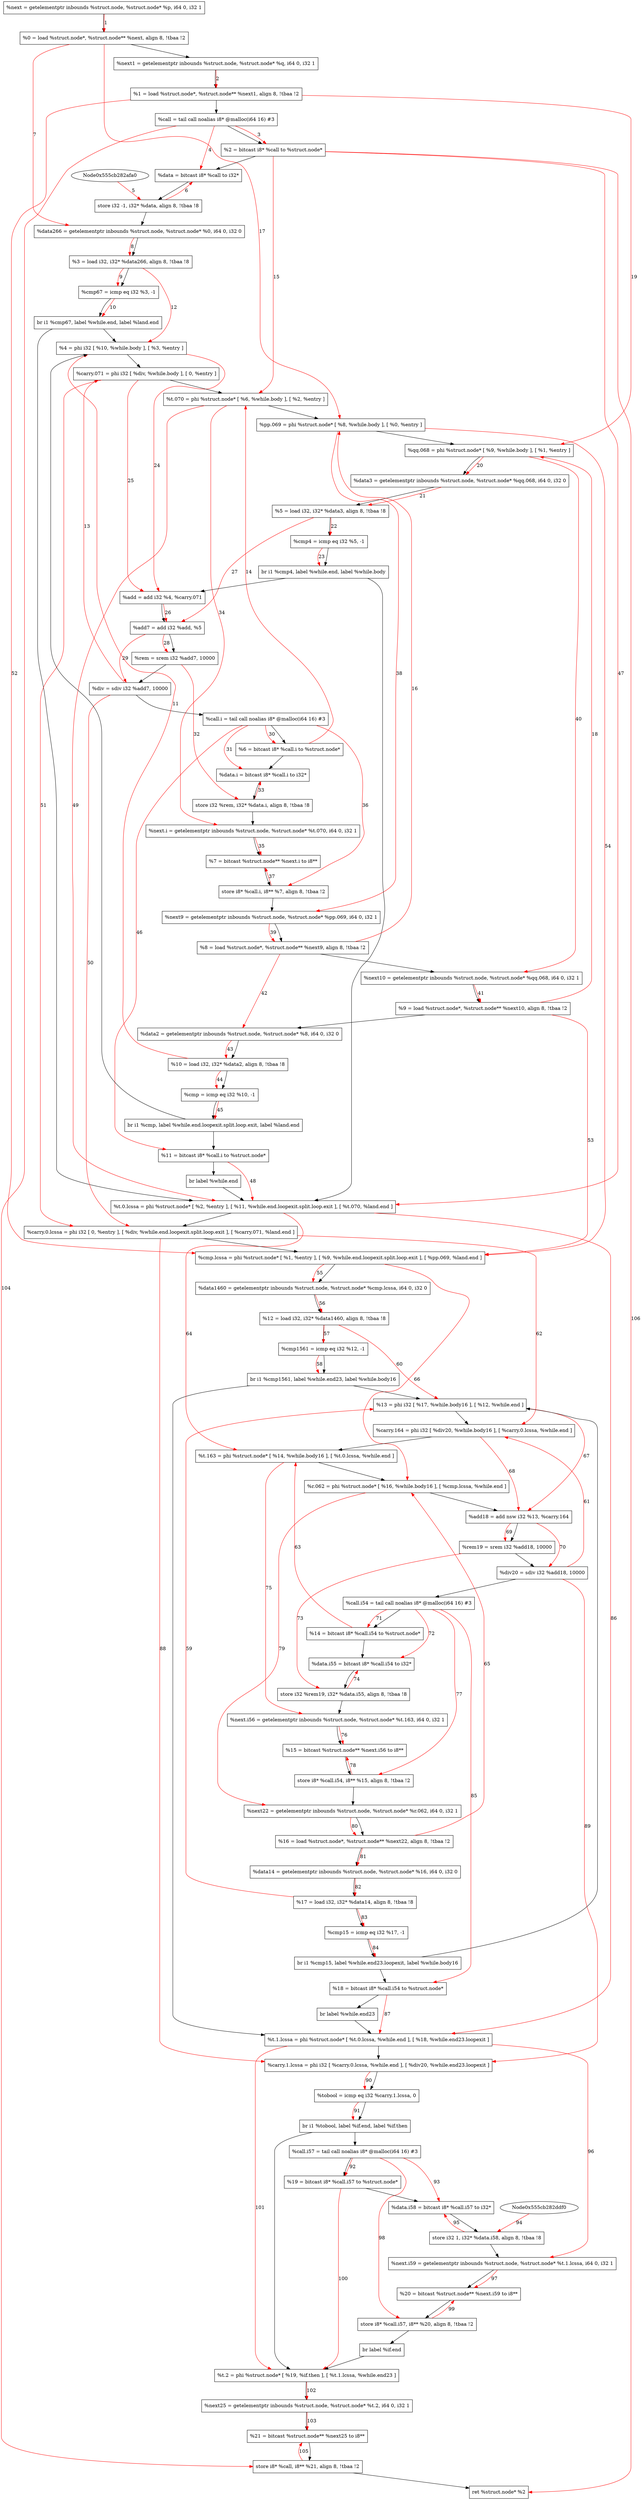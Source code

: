 digraph "CDFG for'addint' function" {
	Node0x555cb2834098[shape=record, label="  %next = getelementptr inbounds %struct.node, %struct.node* %p, i64 0, i32 1"]
	Node0x555cb2831d58[shape=record, label="  %0 = load %struct.node*, %struct.node** %next, align 8, !tbaa !2"]
	Node0x555cb2834158[shape=record, label="  %next1 = getelementptr inbounds %struct.node, %struct.node* %q, i64 0, i32 1"]
	Node0x555cb28341e8[shape=record, label="  %1 = load %struct.node*, %struct.node** %next1, align 8, !tbaa !2"]
	Node0x555cb28342a0[shape=record, label="  %call = tail call noalias i8* @malloc(i64 16) #3"]
	Node0x555cb2834358[shape=record, label="  %2 = bitcast i8* %call to %struct.node*"]
	Node0x555cb28343b8[shape=record, label="  %data = bitcast i8* %call to i32*"]
	Node0x555cb2834430[shape=record, label="  store i32 -1, i32* %data, align 8, !tbaa !8"]
	Node0x555cb28344c8[shape=record, label="  %data266 = getelementptr inbounds %struct.node, %struct.node* %0, i64 0, i32 0"]
	Node0x555cb2834558[shape=record, label="  %3 = load i32, i32* %data266, align 8, !tbaa !8"]
	Node0x555cb28345d0[shape=record, label="  %cmp67 = icmp eq i32 %3, -1"]
	Node0x555cb2832c78[shape=record, label="  br i1 %cmp67, label %while.end, label %land.end"]
	Node0x555cb28348a8[shape=record, label="  %4 = phi i32 [ %10, %while.body ], [ %3, %entry ]"]
	Node0x555cb2834a18[shape=record, label="  %carry.071 = phi i32 [ %div, %while.body ], [ 0, %entry ]"]
	Node0x555cb2833f18[shape=record, label="  %t.070 = phi %struct.node* [ %6, %while.body ], [ %2, %entry ]"]
	Node0x555cb2834d18[shape=record, label="  %pp.069 = phi %struct.node* [ %8, %while.body ], [ %0, %entry ]"]
	Node0x555cb2834e48[shape=record, label="  %qq.068 = phi %struct.node* [ %9, %while.body ], [ %1, %entry ]"]
	Node0x555cb2834f48[shape=record, label="  %data3 = getelementptr inbounds %struct.node, %struct.node* %qq.068, i64 0, i32 0"]
	Node0x555cb2834fd8[shape=record, label="  %5 = load i32, i32* %data3, align 8, !tbaa !8"]
	Node0x555cb2835050[shape=record, label="  %cmp4 = icmp eq i32 %5, -1"]
	Node0x555cb28350f8[shape=record, label="  br i1 %cmp4, label %while.end, label %while.body"]
	Node0x555cb2835170[shape=record, label="  %add = add i32 %4, %carry.071"]
	Node0x555cb2835200[shape=record, label="  %add7 = add i32 %add, %5"]
	Node0x555cb2835290[shape=record, label="  %rem = srem i32 %add7, 10000"]
	Node0x555cb2835320[shape=record, label="  %div = sdiv i32 %add7, 10000"]
	Node0x555cb28353d0[shape=record, label="  %call.i = tail call noalias i8* @malloc(i64 16) #3"]
	Node0x555cb28349c8[shape=record, label="  %6 = bitcast i8* %call.i to %struct.node*"]
	Node0x555cb28347a8[shape=record, label="  %data.i = bitcast i8* %call.i to i32*"]
	Node0x555cb28354c0[shape=record, label="  store i32 %rem, i32* %data.i, align 8, !tbaa !8"]
	Node0x555cb2835558[shape=record, label="  %next.i = getelementptr inbounds %struct.node, %struct.node* %t.070, i64 0, i32 1"]
	Node0x555cb2835908[shape=record, label="  %7 = bitcast %struct.node** %next.i to i8**"]
	Node0x555cb2835980[shape=record, label="  store i8* %call.i, i8** %7, align 8, !tbaa !2"]
	Node0x555cb2835a18[shape=record, label="  %next9 = getelementptr inbounds %struct.node, %struct.node* %pp.069, i64 0, i32 1"]
	Node0x555cb2835aa8[shape=record, label="  %8 = load %struct.node*, %struct.node** %next9, align 8, !tbaa !2"]
	Node0x555cb2835bc8[shape=record, label="  %next10 = getelementptr inbounds %struct.node, %struct.node* %qq.068, i64 0, i32 1"]
	Node0x555cb2835c58[shape=record, label="  %9 = load %struct.node*, %struct.node** %next10, align 8, !tbaa !2"]
	Node0x555cb2835ce8[shape=record, label="  %data2 = getelementptr inbounds %struct.node, %struct.node* %8, i64 0, i32 0"]
	Node0x555cb2835d78[shape=record, label="  %10 = load i32, i32* %data2, align 8, !tbaa !8"]
	Node0x555cb2835df0[shape=record, label="  %cmp = icmp eq i32 %10, -1"]
	Node0x555cb2835ef8[shape=record, label="  br i1 %cmp, label %while.end.loopexit.split.loop.exit, label %land.end"]
	Node0x555cb2835e68[shape=record, label="  %11 = bitcast i8* %call.i to %struct.node*"]
	Node0x555cb2835f58[shape=record, label="  br label %while.end"]
	Node0x555cb2835fa8[shape=record, label="  %t.0.lcssa = phi %struct.node* [ %2, %entry ], [ %11, %while.end.loopexit.split.loop.exit ], [ %t.070, %land.end ]"]
	Node0x555cb2836068[shape=record, label="  %carry.0.lcssa = phi i32 [ 0, %entry ], [ %div, %while.end.loopexit.split.loop.exit ], [ %carry.071, %land.end ]"]
	Node0x555cb2836128[shape=record, label="  %cmp.lcssa = phi %struct.node* [ %1, %entry ], [ %9, %while.end.loopexit.split.loop.exit ], [ %pp.069, %land.end ]"]
	Node0x555cb2836228[shape=record, label="  %data1460 = getelementptr inbounds %struct.node, %struct.node* %cmp.lcssa, i64 0, i32 0"]
	Node0x555cb28346c8[shape=record, label="  %12 = load i32, i32* %data1460, align 8, !tbaa !8"]
	Node0x555cb28362b0[shape=record, label="  %cmp1561 = icmp eq i32 %12, -1"]
	Node0x555cb28364e8[shape=record, label="  br i1 %cmp1561, label %while.end23, label %while.body16"]
	Node0x555cb2836568[shape=record, label="  %13 = phi i32 [ %17, %while.body16 ], [ %12, %while.end ]"]
	Node0x555cb2836658[shape=record, label="  %carry.164 = phi i32 [ %div20, %while.body16 ], [ %carry.0.lcssa, %while.end ]"]
	Node0x555cb2836758[shape=record, label="  %t.163 = phi %struct.node* [ %14, %while.body16 ], [ %t.0.lcssa, %while.end ]"]
	Node0x555cb2836848[shape=record, label="  %r.062 = phi %struct.node* [ %16, %while.body16 ], [ %cmp.lcssa, %while.end ]"]
	Node0x555cb2836930[shape=record, label="  %add18 = add nsw i32 %13, %carry.164"]
	Node0x555cb28369c0[shape=record, label="  %rem19 = srem i32 %add18, 10000"]
	Node0x555cb2836a50[shape=record, label="  %div20 = sdiv i32 %add18, 10000"]
	Node0x555cb2836b00[shape=record, label="  %call.i54 = tail call noalias i8* @malloc(i64 16) #3"]
	Node0x555cb2836458[shape=record, label="  %14 = bitcast i8* %call.i54 to %struct.node*"]
	Node0x555cb2836bb8[shape=record, label="  %data.i55 = bitcast i8* %call.i54 to i32*"]
	Node0x555cb2836c30[shape=record, label="  store i32 %rem19, i32* %data.i55, align 8, !tbaa !8"]
	Node0x555cb2827438[shape=record, label="  %next.i56 = getelementptr inbounds %struct.node, %struct.node* %t.163, i64 0, i32 1"]
	Node0x555cb28274d8[shape=record, label="  %15 = bitcast %struct.node** %next.i56 to i8**"]
	Node0x555cb2827550[shape=record, label="  store i8* %call.i54, i8** %15, align 8, !tbaa !2"]
	Node0x555cb28275e8[shape=record, label="  %next22 = getelementptr inbounds %struct.node, %struct.node* %r.062, i64 0, i32 1"]
	Node0x555cb2827658[shape=record, label="  %16 = load %struct.node*, %struct.node** %next22, align 8, !tbaa !2"]
	Node0x555cb28276e8[shape=record, label="  %data14 = getelementptr inbounds %struct.node, %struct.node* %16, i64 0, i32 0"]
	Node0x555cb2827778[shape=record, label="  %17 = load i32, i32* %data14, align 8, !tbaa !8"]
	Node0x555cb28277f0[shape=record, label="  %cmp15 = icmp eq i32 %17, -1"]
	Node0x555cb2835b38[shape=record, label="  br i1 %cmp15, label %while.end23.loopexit, label %while.body16"]
	Node0x555cb2827ed8[shape=record, label="  %18 = bitcast i8* %call.i54 to %struct.node*"]
	Node0x555cb2827f88[shape=record, label="  br label %while.end23"]
	Node0x555cb2827fd8[shape=record, label="  %t.1.lcssa = phi %struct.node* [ %t.0.lcssa, %while.end ], [ %18, %while.end23.loopexit ]"]
	Node0x555cb28280a8[shape=record, label="  %carry.1.lcssa = phi i32 [ %carry.0.lcssa, %while.end ], [ %div20, %while.end23.loopexit ]"]
	Node0x555cb2828170[shape=record, label="  %tobool = icmp eq i32 %carry.1.lcssa, 0"]
	Node0x555cb2830018[shape=record, label="  br i1 %tobool, label %if.end, label %if.then"]
	Node0x555cb28300d0[shape=record, label="  %call.i57 = tail call noalias i8* @malloc(i64 16) #3"]
	Node0x555cb282ff88[shape=record, label="  %19 = bitcast i8* %call.i57 to %struct.node*"]
	Node0x555cb2830188[shape=record, label="  %data.i58 = bitcast i8* %call.i57 to i32*"]
	Node0x555cb2830230[shape=record, label="  store i32 1, i32* %data.i58, align 8, !tbaa !8"]
	Node0x555cb28302c8[shape=record, label="  %next.i59 = getelementptr inbounds %struct.node, %struct.node* %t.1.lcssa, i64 0, i32 1"]
	Node0x555cb2830368[shape=record, label="  %20 = bitcast %struct.node** %next.i59 to i8**"]
	Node0x555cb28303e0[shape=record, label="  store i8* %call.i57, i8** %20, align 8, !tbaa !2"]
	Node0x555cb2830448[shape=record, label="  br label %if.end"]
	Node0x555cb2830498[shape=record, label="  %t.2 = phi %struct.node* [ %19, %if.then ], [ %t.1.lcssa, %while.end23 ]"]
	Node0x555cb2830578[shape=record, label="  %next25 = getelementptr inbounds %struct.node, %struct.node* %t.2, i64 0, i32 1"]
	Node0x555cb2836378[shape=record, label="  %21 = bitcast %struct.node** %next25 to i8**"]
	Node0x555cb2830620[shape=record, label="  store i8* %call, i8** %21, align 8, !tbaa !2"]
	Node0x555cb2830688[shape=record, label="  ret %struct.node* %2"]
	Node0x555cb2834098 -> Node0x555cb2831d58
	Node0x555cb2831d58 -> Node0x555cb2834158
	Node0x555cb2834158 -> Node0x555cb28341e8
	Node0x555cb28341e8 -> Node0x555cb28342a0
	Node0x555cb28342a0 -> Node0x555cb2834358
	Node0x555cb2834358 -> Node0x555cb28343b8
	Node0x555cb28343b8 -> Node0x555cb2834430
	Node0x555cb2834430 -> Node0x555cb28344c8
	Node0x555cb28344c8 -> Node0x555cb2834558
	Node0x555cb2834558 -> Node0x555cb28345d0
	Node0x555cb28345d0 -> Node0x555cb2832c78
	Node0x555cb2832c78 -> Node0x555cb2835fa8
	Node0x555cb2832c78 -> Node0x555cb28348a8
	Node0x555cb28348a8 -> Node0x555cb2834a18
	Node0x555cb2834a18 -> Node0x555cb2833f18
	Node0x555cb2833f18 -> Node0x555cb2834d18
	Node0x555cb2834d18 -> Node0x555cb2834e48
	Node0x555cb2834e48 -> Node0x555cb2834f48
	Node0x555cb2834f48 -> Node0x555cb2834fd8
	Node0x555cb2834fd8 -> Node0x555cb2835050
	Node0x555cb2835050 -> Node0x555cb28350f8
	Node0x555cb28350f8 -> Node0x555cb2835fa8
	Node0x555cb28350f8 -> Node0x555cb2835170
	Node0x555cb2835170 -> Node0x555cb2835200
	Node0x555cb2835200 -> Node0x555cb2835290
	Node0x555cb2835290 -> Node0x555cb2835320
	Node0x555cb2835320 -> Node0x555cb28353d0
	Node0x555cb28353d0 -> Node0x555cb28349c8
	Node0x555cb28349c8 -> Node0x555cb28347a8
	Node0x555cb28347a8 -> Node0x555cb28354c0
	Node0x555cb28354c0 -> Node0x555cb2835558
	Node0x555cb2835558 -> Node0x555cb2835908
	Node0x555cb2835908 -> Node0x555cb2835980
	Node0x555cb2835980 -> Node0x555cb2835a18
	Node0x555cb2835a18 -> Node0x555cb2835aa8
	Node0x555cb2835aa8 -> Node0x555cb2835bc8
	Node0x555cb2835bc8 -> Node0x555cb2835c58
	Node0x555cb2835c58 -> Node0x555cb2835ce8
	Node0x555cb2835ce8 -> Node0x555cb2835d78
	Node0x555cb2835d78 -> Node0x555cb2835df0
	Node0x555cb2835df0 -> Node0x555cb2835ef8
	Node0x555cb2835ef8 -> Node0x555cb2835e68
	Node0x555cb2835ef8 -> Node0x555cb28348a8
	Node0x555cb2835e68 -> Node0x555cb2835f58
	Node0x555cb2835f58 -> Node0x555cb2835fa8
	Node0x555cb2835fa8 -> Node0x555cb2836068
	Node0x555cb2836068 -> Node0x555cb2836128
	Node0x555cb2836128 -> Node0x555cb2836228
	Node0x555cb2836228 -> Node0x555cb28346c8
	Node0x555cb28346c8 -> Node0x555cb28362b0
	Node0x555cb28362b0 -> Node0x555cb28364e8
	Node0x555cb28364e8 -> Node0x555cb2827fd8
	Node0x555cb28364e8 -> Node0x555cb2836568
	Node0x555cb2836568 -> Node0x555cb2836658
	Node0x555cb2836658 -> Node0x555cb2836758
	Node0x555cb2836758 -> Node0x555cb2836848
	Node0x555cb2836848 -> Node0x555cb2836930
	Node0x555cb2836930 -> Node0x555cb28369c0
	Node0x555cb28369c0 -> Node0x555cb2836a50
	Node0x555cb2836a50 -> Node0x555cb2836b00
	Node0x555cb2836b00 -> Node0x555cb2836458
	Node0x555cb2836458 -> Node0x555cb2836bb8
	Node0x555cb2836bb8 -> Node0x555cb2836c30
	Node0x555cb2836c30 -> Node0x555cb2827438
	Node0x555cb2827438 -> Node0x555cb28274d8
	Node0x555cb28274d8 -> Node0x555cb2827550
	Node0x555cb2827550 -> Node0x555cb28275e8
	Node0x555cb28275e8 -> Node0x555cb2827658
	Node0x555cb2827658 -> Node0x555cb28276e8
	Node0x555cb28276e8 -> Node0x555cb2827778
	Node0x555cb2827778 -> Node0x555cb28277f0
	Node0x555cb28277f0 -> Node0x555cb2835b38
	Node0x555cb2835b38 -> Node0x555cb2827ed8
	Node0x555cb2835b38 -> Node0x555cb2836568
	Node0x555cb2827ed8 -> Node0x555cb2827f88
	Node0x555cb2827f88 -> Node0x555cb2827fd8
	Node0x555cb2827fd8 -> Node0x555cb28280a8
	Node0x555cb28280a8 -> Node0x555cb2828170
	Node0x555cb2828170 -> Node0x555cb2830018
	Node0x555cb2830018 -> Node0x555cb2830498
	Node0x555cb2830018 -> Node0x555cb28300d0
	Node0x555cb28300d0 -> Node0x555cb282ff88
	Node0x555cb282ff88 -> Node0x555cb2830188
	Node0x555cb2830188 -> Node0x555cb2830230
	Node0x555cb2830230 -> Node0x555cb28302c8
	Node0x555cb28302c8 -> Node0x555cb2830368
	Node0x555cb2830368 -> Node0x555cb28303e0
	Node0x555cb28303e0 -> Node0x555cb2830448
	Node0x555cb2830448 -> Node0x555cb2830498
	Node0x555cb2830498 -> Node0x555cb2830578
	Node0x555cb2830578 -> Node0x555cb2836378
	Node0x555cb2836378 -> Node0x555cb2830620
	Node0x555cb2830620 -> Node0x555cb2830688
edge [color=red]
	Node0x555cb2834098 -> Node0x555cb2831d58[label="1"]
	Node0x555cb2834158 -> Node0x555cb28341e8[label="2"]
	Node0x555cb28342a0 -> Node0x555cb2834358[label="3"]
	Node0x555cb28342a0 -> Node0x555cb28343b8[label="4"]
	Node0x555cb282afa0 -> Node0x555cb2834430[label="5"]
	Node0x555cb2834430 -> Node0x555cb28343b8[label="6"]
	Node0x555cb2831d58 -> Node0x555cb28344c8[label="7"]
	Node0x555cb28344c8 -> Node0x555cb2834558[label="8"]
	Node0x555cb2834558 -> Node0x555cb28345d0[label="9"]
	Node0x555cb28345d0 -> Node0x555cb2832c78[label="10"]
	Node0x555cb2835d78 -> Node0x555cb28348a8[label="11"]
	Node0x555cb2834558 -> Node0x555cb28348a8[label="12"]
	Node0x555cb2835320 -> Node0x555cb2834a18[label="13"]
	Node0x555cb28349c8 -> Node0x555cb2833f18[label="14"]
	Node0x555cb2834358 -> Node0x555cb2833f18[label="15"]
	Node0x555cb2835aa8 -> Node0x555cb2834d18[label="16"]
	Node0x555cb2831d58 -> Node0x555cb2834d18[label="17"]
	Node0x555cb2835c58 -> Node0x555cb2834e48[label="18"]
	Node0x555cb28341e8 -> Node0x555cb2834e48[label="19"]
	Node0x555cb2834e48 -> Node0x555cb2834f48[label="20"]
	Node0x555cb2834f48 -> Node0x555cb2834fd8[label="21"]
	Node0x555cb2834fd8 -> Node0x555cb2835050[label="22"]
	Node0x555cb2835050 -> Node0x555cb28350f8[label="23"]
	Node0x555cb28348a8 -> Node0x555cb2835170[label="24"]
	Node0x555cb2834a18 -> Node0x555cb2835170[label="25"]
	Node0x555cb2835170 -> Node0x555cb2835200[label="26"]
	Node0x555cb2834fd8 -> Node0x555cb2835200[label="27"]
	Node0x555cb2835200 -> Node0x555cb2835290[label="28"]
	Node0x555cb2835200 -> Node0x555cb2835320[label="29"]
	Node0x555cb28353d0 -> Node0x555cb28349c8[label="30"]
	Node0x555cb28353d0 -> Node0x555cb28347a8[label="31"]
	Node0x555cb2835290 -> Node0x555cb28354c0[label="32"]
	Node0x555cb28354c0 -> Node0x555cb28347a8[label="33"]
	Node0x555cb2833f18 -> Node0x555cb2835558[label="34"]
	Node0x555cb2835558 -> Node0x555cb2835908[label="35"]
	Node0x555cb28353d0 -> Node0x555cb2835980[label="36"]
	Node0x555cb2835980 -> Node0x555cb2835908[label="37"]
	Node0x555cb2834d18 -> Node0x555cb2835a18[label="38"]
	Node0x555cb2835a18 -> Node0x555cb2835aa8[label="39"]
	Node0x555cb2834e48 -> Node0x555cb2835bc8[label="40"]
	Node0x555cb2835bc8 -> Node0x555cb2835c58[label="41"]
	Node0x555cb2835aa8 -> Node0x555cb2835ce8[label="42"]
	Node0x555cb2835ce8 -> Node0x555cb2835d78[label="43"]
	Node0x555cb2835d78 -> Node0x555cb2835df0[label="44"]
	Node0x555cb2835df0 -> Node0x555cb2835ef8[label="45"]
	Node0x555cb28353d0 -> Node0x555cb2835e68[label="46"]
	Node0x555cb2834358 -> Node0x555cb2835fa8[label="47"]
	Node0x555cb2835e68 -> Node0x555cb2835fa8[label="48"]
	Node0x555cb2833f18 -> Node0x555cb2835fa8[label="49"]
	Node0x555cb2835320 -> Node0x555cb2836068[label="50"]
	Node0x555cb2834a18 -> Node0x555cb2836068[label="51"]
	Node0x555cb28341e8 -> Node0x555cb2836128[label="52"]
	Node0x555cb2835c58 -> Node0x555cb2836128[label="53"]
	Node0x555cb2834d18 -> Node0x555cb2836128[label="54"]
	Node0x555cb2836128 -> Node0x555cb2836228[label="55"]
	Node0x555cb2836228 -> Node0x555cb28346c8[label="56"]
	Node0x555cb28346c8 -> Node0x555cb28362b0[label="57"]
	Node0x555cb28362b0 -> Node0x555cb28364e8[label="58"]
	Node0x555cb2827778 -> Node0x555cb2836568[label="59"]
	Node0x555cb28346c8 -> Node0x555cb2836568[label="60"]
	Node0x555cb2836a50 -> Node0x555cb2836658[label="61"]
	Node0x555cb2836068 -> Node0x555cb2836658[label="62"]
	Node0x555cb2836458 -> Node0x555cb2836758[label="63"]
	Node0x555cb2835fa8 -> Node0x555cb2836758[label="64"]
	Node0x555cb2827658 -> Node0x555cb2836848[label="65"]
	Node0x555cb2836128 -> Node0x555cb2836848[label="66"]
	Node0x555cb2836568 -> Node0x555cb2836930[label="67"]
	Node0x555cb2836658 -> Node0x555cb2836930[label="68"]
	Node0x555cb2836930 -> Node0x555cb28369c0[label="69"]
	Node0x555cb2836930 -> Node0x555cb2836a50[label="70"]
	Node0x555cb2836b00 -> Node0x555cb2836458[label="71"]
	Node0x555cb2836b00 -> Node0x555cb2836bb8[label="72"]
	Node0x555cb28369c0 -> Node0x555cb2836c30[label="73"]
	Node0x555cb2836c30 -> Node0x555cb2836bb8[label="74"]
	Node0x555cb2836758 -> Node0x555cb2827438[label="75"]
	Node0x555cb2827438 -> Node0x555cb28274d8[label="76"]
	Node0x555cb2836b00 -> Node0x555cb2827550[label="77"]
	Node0x555cb2827550 -> Node0x555cb28274d8[label="78"]
	Node0x555cb2836848 -> Node0x555cb28275e8[label="79"]
	Node0x555cb28275e8 -> Node0x555cb2827658[label="80"]
	Node0x555cb2827658 -> Node0x555cb28276e8[label="81"]
	Node0x555cb28276e8 -> Node0x555cb2827778[label="82"]
	Node0x555cb2827778 -> Node0x555cb28277f0[label="83"]
	Node0x555cb28277f0 -> Node0x555cb2835b38[label="84"]
	Node0x555cb2836b00 -> Node0x555cb2827ed8[label="85"]
	Node0x555cb2835fa8 -> Node0x555cb2827fd8[label="86"]
	Node0x555cb2827ed8 -> Node0x555cb2827fd8[label="87"]
	Node0x555cb2836068 -> Node0x555cb28280a8[label="88"]
	Node0x555cb2836a50 -> Node0x555cb28280a8[label="89"]
	Node0x555cb28280a8 -> Node0x555cb2828170[label="90"]
	Node0x555cb2828170 -> Node0x555cb2830018[label="91"]
	Node0x555cb28300d0 -> Node0x555cb282ff88[label="92"]
	Node0x555cb28300d0 -> Node0x555cb2830188[label="93"]
	Node0x555cb282ddf0 -> Node0x555cb2830230[label="94"]
	Node0x555cb2830230 -> Node0x555cb2830188[label="95"]
	Node0x555cb2827fd8 -> Node0x555cb28302c8[label="96"]
	Node0x555cb28302c8 -> Node0x555cb2830368[label="97"]
	Node0x555cb28300d0 -> Node0x555cb28303e0[label="98"]
	Node0x555cb28303e0 -> Node0x555cb2830368[label="99"]
	Node0x555cb282ff88 -> Node0x555cb2830498[label="100"]
	Node0x555cb2827fd8 -> Node0x555cb2830498[label="101"]
	Node0x555cb2830498 -> Node0x555cb2830578[label="102"]
	Node0x555cb2830578 -> Node0x555cb2836378[label="103"]
	Node0x555cb28342a0 -> Node0x555cb2830620[label="104"]
	Node0x555cb2830620 -> Node0x555cb2836378[label="105"]
	Node0x555cb2834358 -> Node0x555cb2830688[label="106"]
}
